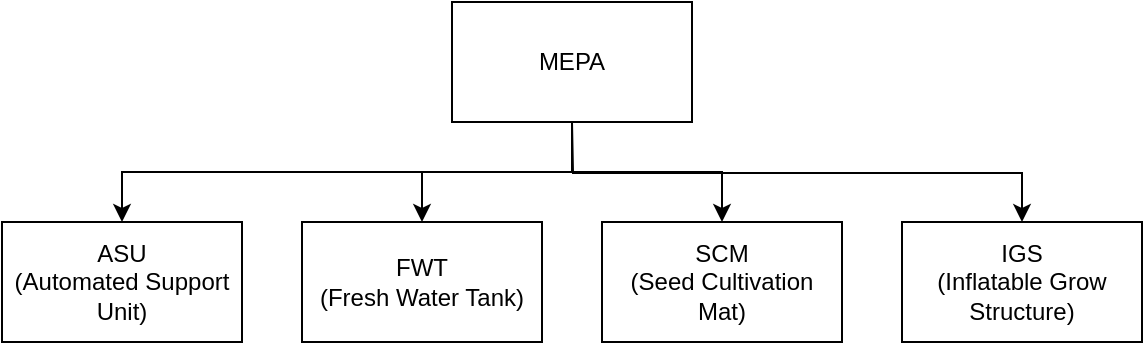 <mxfile version="20.4.0" type="github"><diagram id="dk7vztBCmNhwpF1nrIcn" name="Page-1"><mxGraphModel dx="898" dy="481" grid="1" gridSize="10" guides="1" tooltips="1" connect="1" arrows="1" fold="1" page="1" pageScale="1" pageWidth="827" pageHeight="1169" math="0" shadow="0"><root><mxCell id="0"/><mxCell id="1" parent="0"/><mxCell id="efTjKtttXe81TQpy4ST5-9" style="edgeStyle=orthogonalEdgeStyle;rounded=0;orthogonalLoop=1;jettySize=auto;html=1;exitX=0.5;exitY=1;exitDx=0;exitDy=0;entryX=0.5;entryY=0;entryDx=0;entryDy=0;" parent="1" source="efTjKtttXe81TQpy4ST5-1" target="efTjKtttXe81TQpy4ST5-2" edge="1"><mxGeometry relative="1" as="geometry"/></mxCell><mxCell id="efTjKtttXe81TQpy4ST5-10" style="edgeStyle=orthogonalEdgeStyle;rounded=0;orthogonalLoop=1;jettySize=auto;html=1;entryX=0.5;entryY=0;entryDx=0;entryDy=0;" parent="1" source="efTjKtttXe81TQpy4ST5-1" target="efTjKtttXe81TQpy4ST5-3" edge="1"><mxGeometry relative="1" as="geometry"/></mxCell><mxCell id="efTjKtttXe81TQpy4ST5-11" style="edgeStyle=orthogonalEdgeStyle;rounded=0;orthogonalLoop=1;jettySize=auto;html=1;exitX=0.5;exitY=1;exitDx=0;exitDy=0;entryX=0.5;entryY=0;entryDx=0;entryDy=0;" parent="1" source="efTjKtttXe81TQpy4ST5-1" target="efTjKtttXe81TQpy4ST5-4" edge="1"><mxGeometry relative="1" as="geometry"/></mxCell><mxCell id="efTjKtttXe81TQpy4ST5-1" value="MEPA" style="rounded=0;whiteSpace=wrap;html=1;" parent="1" vertex="1"><mxGeometry x="350" y="190" width="120" height="60" as="geometry"/></mxCell><mxCell id="efTjKtttXe81TQpy4ST5-2" value="ASU&lt;br&gt;(Automated Support Unit)" style="rounded=0;whiteSpace=wrap;html=1;" parent="1" vertex="1"><mxGeometry x="125" y="300" width="120" height="60" as="geometry"/></mxCell><mxCell id="efTjKtttXe81TQpy4ST5-3" value="FWT&lt;br&gt;(Fresh Water Tank)" style="rounded=0;whiteSpace=wrap;html=1;" parent="1" vertex="1"><mxGeometry x="275" y="300" width="120" height="60" as="geometry"/></mxCell><mxCell id="efTjKtttXe81TQpy4ST5-4" value="SCM&lt;br&gt;(Seed Cultivation Mat)" style="rounded=0;whiteSpace=wrap;html=1;" parent="1" vertex="1"><mxGeometry x="425" y="300" width="120" height="60" as="geometry"/></mxCell><mxCell id="efTjKtttXe81TQpy4ST5-13" style="edgeStyle=orthogonalEdgeStyle;rounded=0;orthogonalLoop=1;jettySize=auto;html=1;exitX=0.5;exitY=0;exitDx=0;exitDy=0;startArrow=classic;startFill=1;endArrow=none;endFill=0;" parent="1" source="efTjKtttXe81TQpy4ST5-5" edge="1"><mxGeometry relative="1" as="geometry"><mxPoint x="410" y="250" as="targetPoint"/></mxGeometry></mxCell><mxCell id="efTjKtttXe81TQpy4ST5-5" value="IGS&lt;br&gt;(Inflatable Grow Structure)" style="rounded=0;whiteSpace=wrap;html=1;" parent="1" vertex="1"><mxGeometry x="575" y="300" width="120" height="60" as="geometry"/></mxCell></root></mxGraphModel></diagram></mxfile>